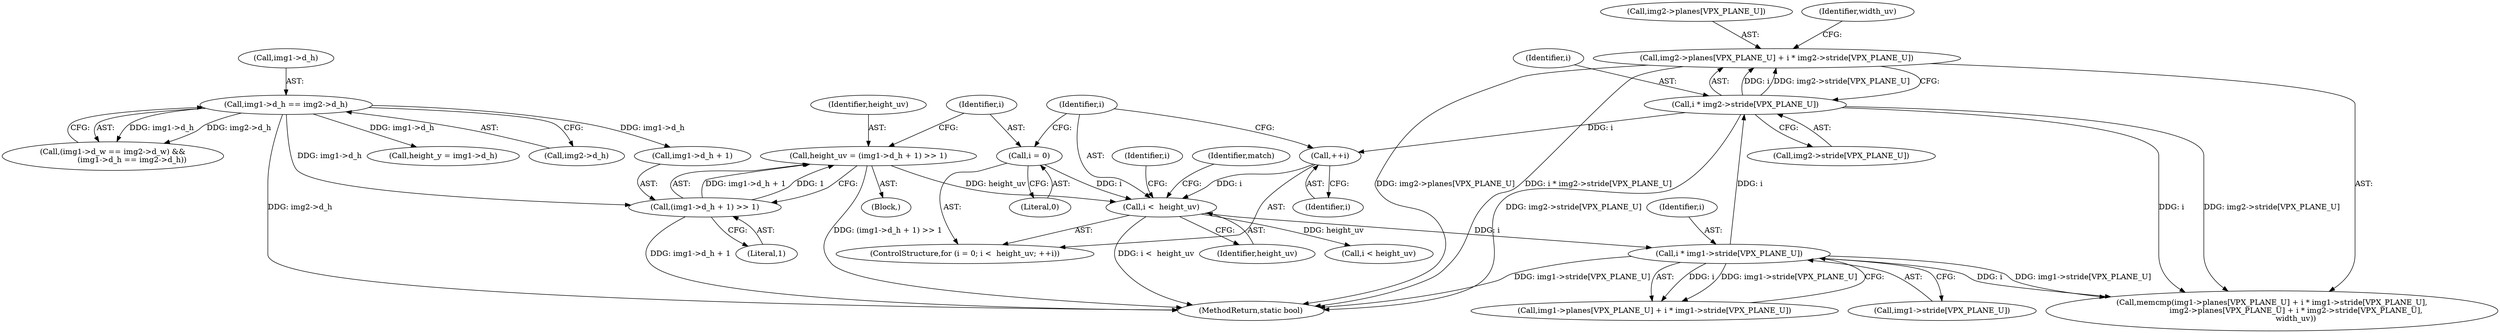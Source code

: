 digraph "0_Android_5a9753fca56f0eeb9f61e342b2fccffc364f9426_66@array" {
"1000241" [label="(Call,img2->planes[VPX_PLANE_U] + i * img2->stride[VPX_PLANE_U])"];
"1000247" [label="(Call,i * img2->stride[VPX_PLANE_U])"];
"1000234" [label="(Call,i * img1->stride[VPX_PLANE_U])"];
"1000218" [label="(Call,i <  height_uv)"];
"1000215" [label="(Call,i = 0)"];
"1000221" [label="(Call,++i)"];
"1000205" [label="(Call,height_uv = (img1->d_h + 1) >> 1)"];
"1000207" [label="(Call,(img1->d_h + 1) >> 1)"];
"1000131" [label="(Call,img1->d_h == img2->d_h)"];
"1000241" [label="(Call,img2->planes[VPX_PLANE_U] + i * img2->stride[VPX_PLANE_U])"];
"1000206" [label="(Identifier,height_uv)"];
"1000208" [label="(Call,img1->d_h + 1)"];
"1000228" [label="(Call,img1->planes[VPX_PLANE_U] + i * img1->stride[VPX_PLANE_U])"];
"1000236" [label="(Call,img1->stride[VPX_PLANE_U])"];
"1000207" [label="(Call,(img1->d_h + 1) >> 1)"];
"1000216" [label="(Identifier,i)"];
"1000222" [label="(Identifier,i)"];
"1000145" [label="(Call,height_y = img1->d_h)"];
"1000132" [label="(Call,img1->d_h)"];
"1000234" [label="(Call,i * img1->stride[VPX_PLANE_U])"];
"1000218" [label="(Call,i <  height_uv)"];
"1000103" [label="(Block,)"];
"1000221" [label="(Call,++i)"];
"1000248" [label="(Identifier,i)"];
"1000242" [label="(Call,img2->planes[VPX_PLANE_U])"];
"1000219" [label="(Identifier,i)"];
"1000235" [label="(Identifier,i)"];
"1000220" [label="(Identifier,height_uv)"];
"1000215" [label="(Call,i = 0)"];
"1000259" [label="(Identifier,i)"];
"1000131" [label="(Call,img1->d_h == img2->d_h)"];
"1000135" [label="(Call,img2->d_h)"];
"1000205" [label="(Call,height_uv = (img1->d_h + 1) >> 1)"];
"1000261" [label="(Call,i < height_uv)"];
"1000214" [label="(ControlStructure,for (i = 0; i <  height_uv; ++i))"];
"1000227" [label="(Call,memcmp(img1->planes[VPX_PLANE_U] + i * img1->stride[VPX_PLANE_U],\n                    img2->planes[VPX_PLANE_U] + i * img2->stride[VPX_PLANE_U],\n                    width_uv))"];
"1000249" [label="(Call,img2->stride[VPX_PLANE_U])"];
"1000217" [label="(Literal,0)"];
"1000213" [label="(Literal,1)"];
"1000224" [label="(Identifier,match)"];
"1000123" [label="(Call,(img1->d_w == img2->d_w) &&\n                (img1->d_h == img2->d_h))"];
"1000302" [label="(MethodReturn,static bool)"];
"1000254" [label="(Identifier,width_uv)"];
"1000247" [label="(Call,i * img2->stride[VPX_PLANE_U])"];
"1000241" -> "1000227"  [label="AST: "];
"1000241" -> "1000247"  [label="CFG: "];
"1000242" -> "1000241"  [label="AST: "];
"1000247" -> "1000241"  [label="AST: "];
"1000254" -> "1000241"  [label="CFG: "];
"1000241" -> "1000302"  [label="DDG: img2->planes[VPX_PLANE_U]"];
"1000241" -> "1000302"  [label="DDG: i * img2->stride[VPX_PLANE_U]"];
"1000247" -> "1000241"  [label="DDG: i"];
"1000247" -> "1000241"  [label="DDG: img2->stride[VPX_PLANE_U]"];
"1000247" -> "1000249"  [label="CFG: "];
"1000248" -> "1000247"  [label="AST: "];
"1000249" -> "1000247"  [label="AST: "];
"1000247" -> "1000302"  [label="DDG: img2->stride[VPX_PLANE_U]"];
"1000247" -> "1000221"  [label="DDG: i"];
"1000247" -> "1000227"  [label="DDG: i"];
"1000247" -> "1000227"  [label="DDG: img2->stride[VPX_PLANE_U]"];
"1000234" -> "1000247"  [label="DDG: i"];
"1000234" -> "1000228"  [label="AST: "];
"1000234" -> "1000236"  [label="CFG: "];
"1000235" -> "1000234"  [label="AST: "];
"1000236" -> "1000234"  [label="AST: "];
"1000228" -> "1000234"  [label="CFG: "];
"1000234" -> "1000302"  [label="DDG: img1->stride[VPX_PLANE_U]"];
"1000234" -> "1000227"  [label="DDG: i"];
"1000234" -> "1000227"  [label="DDG: img1->stride[VPX_PLANE_U]"];
"1000234" -> "1000228"  [label="DDG: i"];
"1000234" -> "1000228"  [label="DDG: img1->stride[VPX_PLANE_U]"];
"1000218" -> "1000234"  [label="DDG: i"];
"1000218" -> "1000214"  [label="AST: "];
"1000218" -> "1000220"  [label="CFG: "];
"1000219" -> "1000218"  [label="AST: "];
"1000220" -> "1000218"  [label="AST: "];
"1000224" -> "1000218"  [label="CFG: "];
"1000259" -> "1000218"  [label="CFG: "];
"1000218" -> "1000302"  [label="DDG: i <  height_uv"];
"1000215" -> "1000218"  [label="DDG: i"];
"1000221" -> "1000218"  [label="DDG: i"];
"1000205" -> "1000218"  [label="DDG: height_uv"];
"1000218" -> "1000261"  [label="DDG: height_uv"];
"1000215" -> "1000214"  [label="AST: "];
"1000215" -> "1000217"  [label="CFG: "];
"1000216" -> "1000215"  [label="AST: "];
"1000217" -> "1000215"  [label="AST: "];
"1000219" -> "1000215"  [label="CFG: "];
"1000221" -> "1000214"  [label="AST: "];
"1000221" -> "1000222"  [label="CFG: "];
"1000222" -> "1000221"  [label="AST: "];
"1000219" -> "1000221"  [label="CFG: "];
"1000205" -> "1000103"  [label="AST: "];
"1000205" -> "1000207"  [label="CFG: "];
"1000206" -> "1000205"  [label="AST: "];
"1000207" -> "1000205"  [label="AST: "];
"1000216" -> "1000205"  [label="CFG: "];
"1000205" -> "1000302"  [label="DDG: (img1->d_h + 1) >> 1"];
"1000207" -> "1000205"  [label="DDG: img1->d_h + 1"];
"1000207" -> "1000205"  [label="DDG: 1"];
"1000207" -> "1000213"  [label="CFG: "];
"1000208" -> "1000207"  [label="AST: "];
"1000213" -> "1000207"  [label="AST: "];
"1000207" -> "1000302"  [label="DDG: img1->d_h + 1"];
"1000131" -> "1000207"  [label="DDG: img1->d_h"];
"1000131" -> "1000123"  [label="AST: "];
"1000131" -> "1000135"  [label="CFG: "];
"1000132" -> "1000131"  [label="AST: "];
"1000135" -> "1000131"  [label="AST: "];
"1000123" -> "1000131"  [label="CFG: "];
"1000131" -> "1000302"  [label="DDG: img2->d_h"];
"1000131" -> "1000123"  [label="DDG: img1->d_h"];
"1000131" -> "1000123"  [label="DDG: img2->d_h"];
"1000131" -> "1000145"  [label="DDG: img1->d_h"];
"1000131" -> "1000208"  [label="DDG: img1->d_h"];
}
